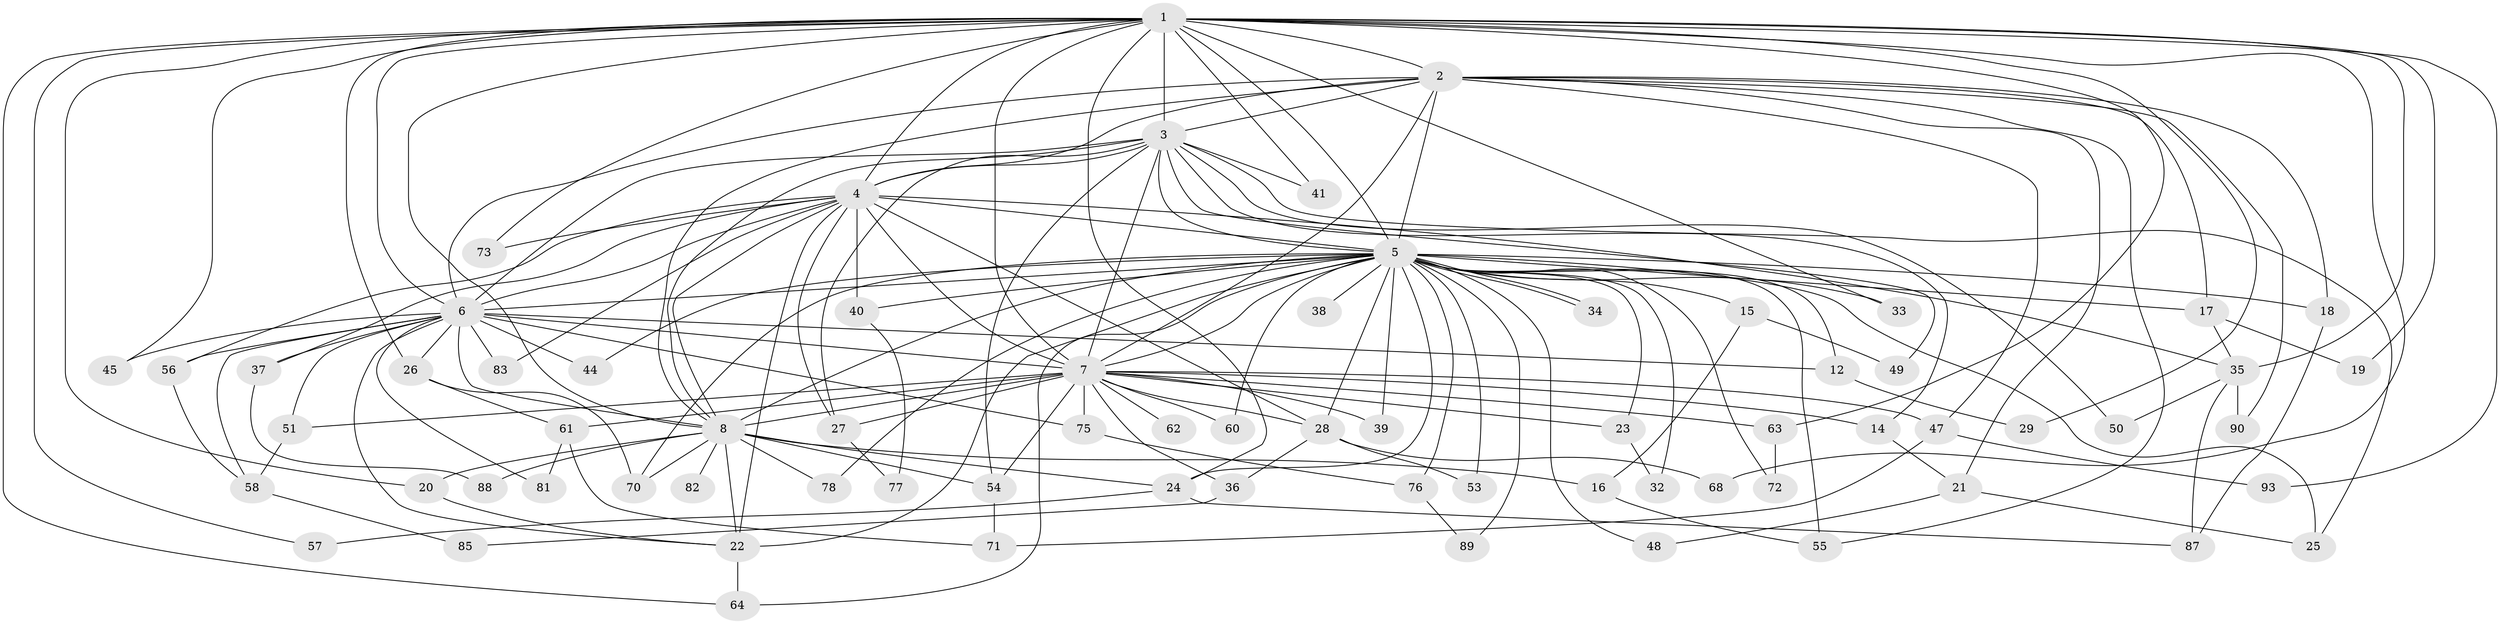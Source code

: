 // original degree distribution, {25: 0.010752688172043012, 13: 0.010752688172043012, 18: 0.021505376344086023, 19: 0.010752688172043012, 24: 0.010752688172043012, 21: 0.010752688172043012, 16: 0.010752688172043012, 17: 0.010752688172043012, 26: 0.010752688172043012, 3: 0.2903225806451613, 5: 0.021505376344086023, 4: 0.0967741935483871, 2: 0.46236559139784944, 6: 0.021505376344086023}
// Generated by graph-tools (version 1.1) at 2025/41/03/06/25 10:41:42]
// undirected, 71 vertices, 165 edges
graph export_dot {
graph [start="1"]
  node [color=gray90,style=filled];
  1 [super="+11"];
  2 [super="+13"];
  3 [super="+43"];
  4 [super="+67"];
  5 [super="+10"];
  6 [super="+65"];
  7 [super="+9"];
  8 [super="+69"];
  12;
  14;
  15;
  16 [super="+79"];
  17;
  18;
  19;
  20;
  21 [super="+52"];
  22 [super="+42"];
  23;
  24 [super="+31"];
  25;
  26 [super="+92"];
  27 [super="+30"];
  28 [super="+46"];
  29;
  32;
  33;
  34;
  35 [super="+59"];
  36;
  37;
  38;
  39;
  40;
  41;
  44;
  45;
  47 [super="+74"];
  48;
  49;
  50;
  51;
  53;
  54 [super="+86"];
  55;
  56;
  57;
  58 [super="+66"];
  60;
  61;
  62;
  63;
  64 [super="+80"];
  68;
  70;
  71;
  72;
  73;
  75;
  76 [super="+84"];
  77;
  78;
  81;
  82;
  83;
  85;
  87 [super="+91"];
  88;
  89;
  90;
  93;
  1 -- 2;
  1 -- 3 [weight=2];
  1 -- 4;
  1 -- 5 [weight=3];
  1 -- 6;
  1 -- 7 [weight=2];
  1 -- 8;
  1 -- 19;
  1 -- 20;
  1 -- 24;
  1 -- 26;
  1 -- 29;
  1 -- 33;
  1 -- 41;
  1 -- 45;
  1 -- 57;
  1 -- 63;
  1 -- 68;
  1 -- 73;
  1 -- 93;
  1 -- 64;
  1 -- 35;
  2 -- 3 [weight=2];
  2 -- 4;
  2 -- 5 [weight=2];
  2 -- 6;
  2 -- 7 [weight=2];
  2 -- 8;
  2 -- 18;
  2 -- 21;
  2 -- 47;
  2 -- 17;
  2 -- 55;
  2 -- 90;
  3 -- 4;
  3 -- 5 [weight=2];
  3 -- 6;
  3 -- 7 [weight=2];
  3 -- 8;
  3 -- 14;
  3 -- 25;
  3 -- 27;
  3 -- 41;
  3 -- 49;
  3 -- 50;
  3 -- 54;
  4 -- 5 [weight=3];
  4 -- 6;
  4 -- 7 [weight=2];
  4 -- 8;
  4 -- 28;
  4 -- 35;
  4 -- 37;
  4 -- 40;
  4 -- 56;
  4 -- 73;
  4 -- 83;
  4 -- 22;
  4 -- 27;
  5 -- 6 [weight=2];
  5 -- 7 [weight=4];
  5 -- 8 [weight=2];
  5 -- 12;
  5 -- 15 [weight=2];
  5 -- 18;
  5 -- 32;
  5 -- 34;
  5 -- 34;
  5 -- 39;
  5 -- 44;
  5 -- 48;
  5 -- 53;
  5 -- 70;
  5 -- 78;
  5 -- 89;
  5 -- 64;
  5 -- 72;
  5 -- 76 [weight=2];
  5 -- 17;
  5 -- 22;
  5 -- 23;
  5 -- 25;
  5 -- 33;
  5 -- 38;
  5 -- 40;
  5 -- 55;
  5 -- 60;
  5 -- 28;
  5 -- 24;
  6 -- 7 [weight=2];
  6 -- 8;
  6 -- 12;
  6 -- 26;
  6 -- 37;
  6 -- 44;
  6 -- 45;
  6 -- 51;
  6 -- 56;
  6 -- 58;
  6 -- 75;
  6 -- 81;
  6 -- 83;
  6 -- 22;
  7 -- 8 [weight=2];
  7 -- 23;
  7 -- 27;
  7 -- 28;
  7 -- 36;
  7 -- 47;
  7 -- 51;
  7 -- 62 [weight=2];
  7 -- 39;
  7 -- 75;
  7 -- 14;
  7 -- 54;
  7 -- 60;
  7 -- 61;
  7 -- 63;
  8 -- 16;
  8 -- 20;
  8 -- 24;
  8 -- 54;
  8 -- 70;
  8 -- 78;
  8 -- 82 [weight=2];
  8 -- 88;
  8 -- 22;
  12 -- 29;
  14 -- 21;
  15 -- 16;
  15 -- 49;
  16 -- 55;
  17 -- 19;
  17 -- 35;
  18 -- 87;
  20 -- 22;
  21 -- 48;
  21 -- 25;
  22 -- 64;
  23 -- 32;
  24 -- 57;
  24 -- 87;
  26 -- 61;
  26 -- 70;
  27 -- 77;
  28 -- 36;
  28 -- 68;
  28 -- 53;
  35 -- 50;
  35 -- 87;
  35 -- 90;
  36 -- 85;
  37 -- 88;
  40 -- 77;
  47 -- 93;
  47 -- 71;
  51 -- 58;
  54 -- 71;
  56 -- 58;
  58 -- 85;
  61 -- 71;
  61 -- 81;
  63 -- 72;
  75 -- 76;
  76 -- 89;
}
